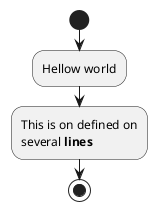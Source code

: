 #开始/结束

你可以使用关键字 start 和 stop 表示图示的开始和结束。

@startuml

start

:Hellow world;

:This is on defined on
several **lines**;

stop
@enduml